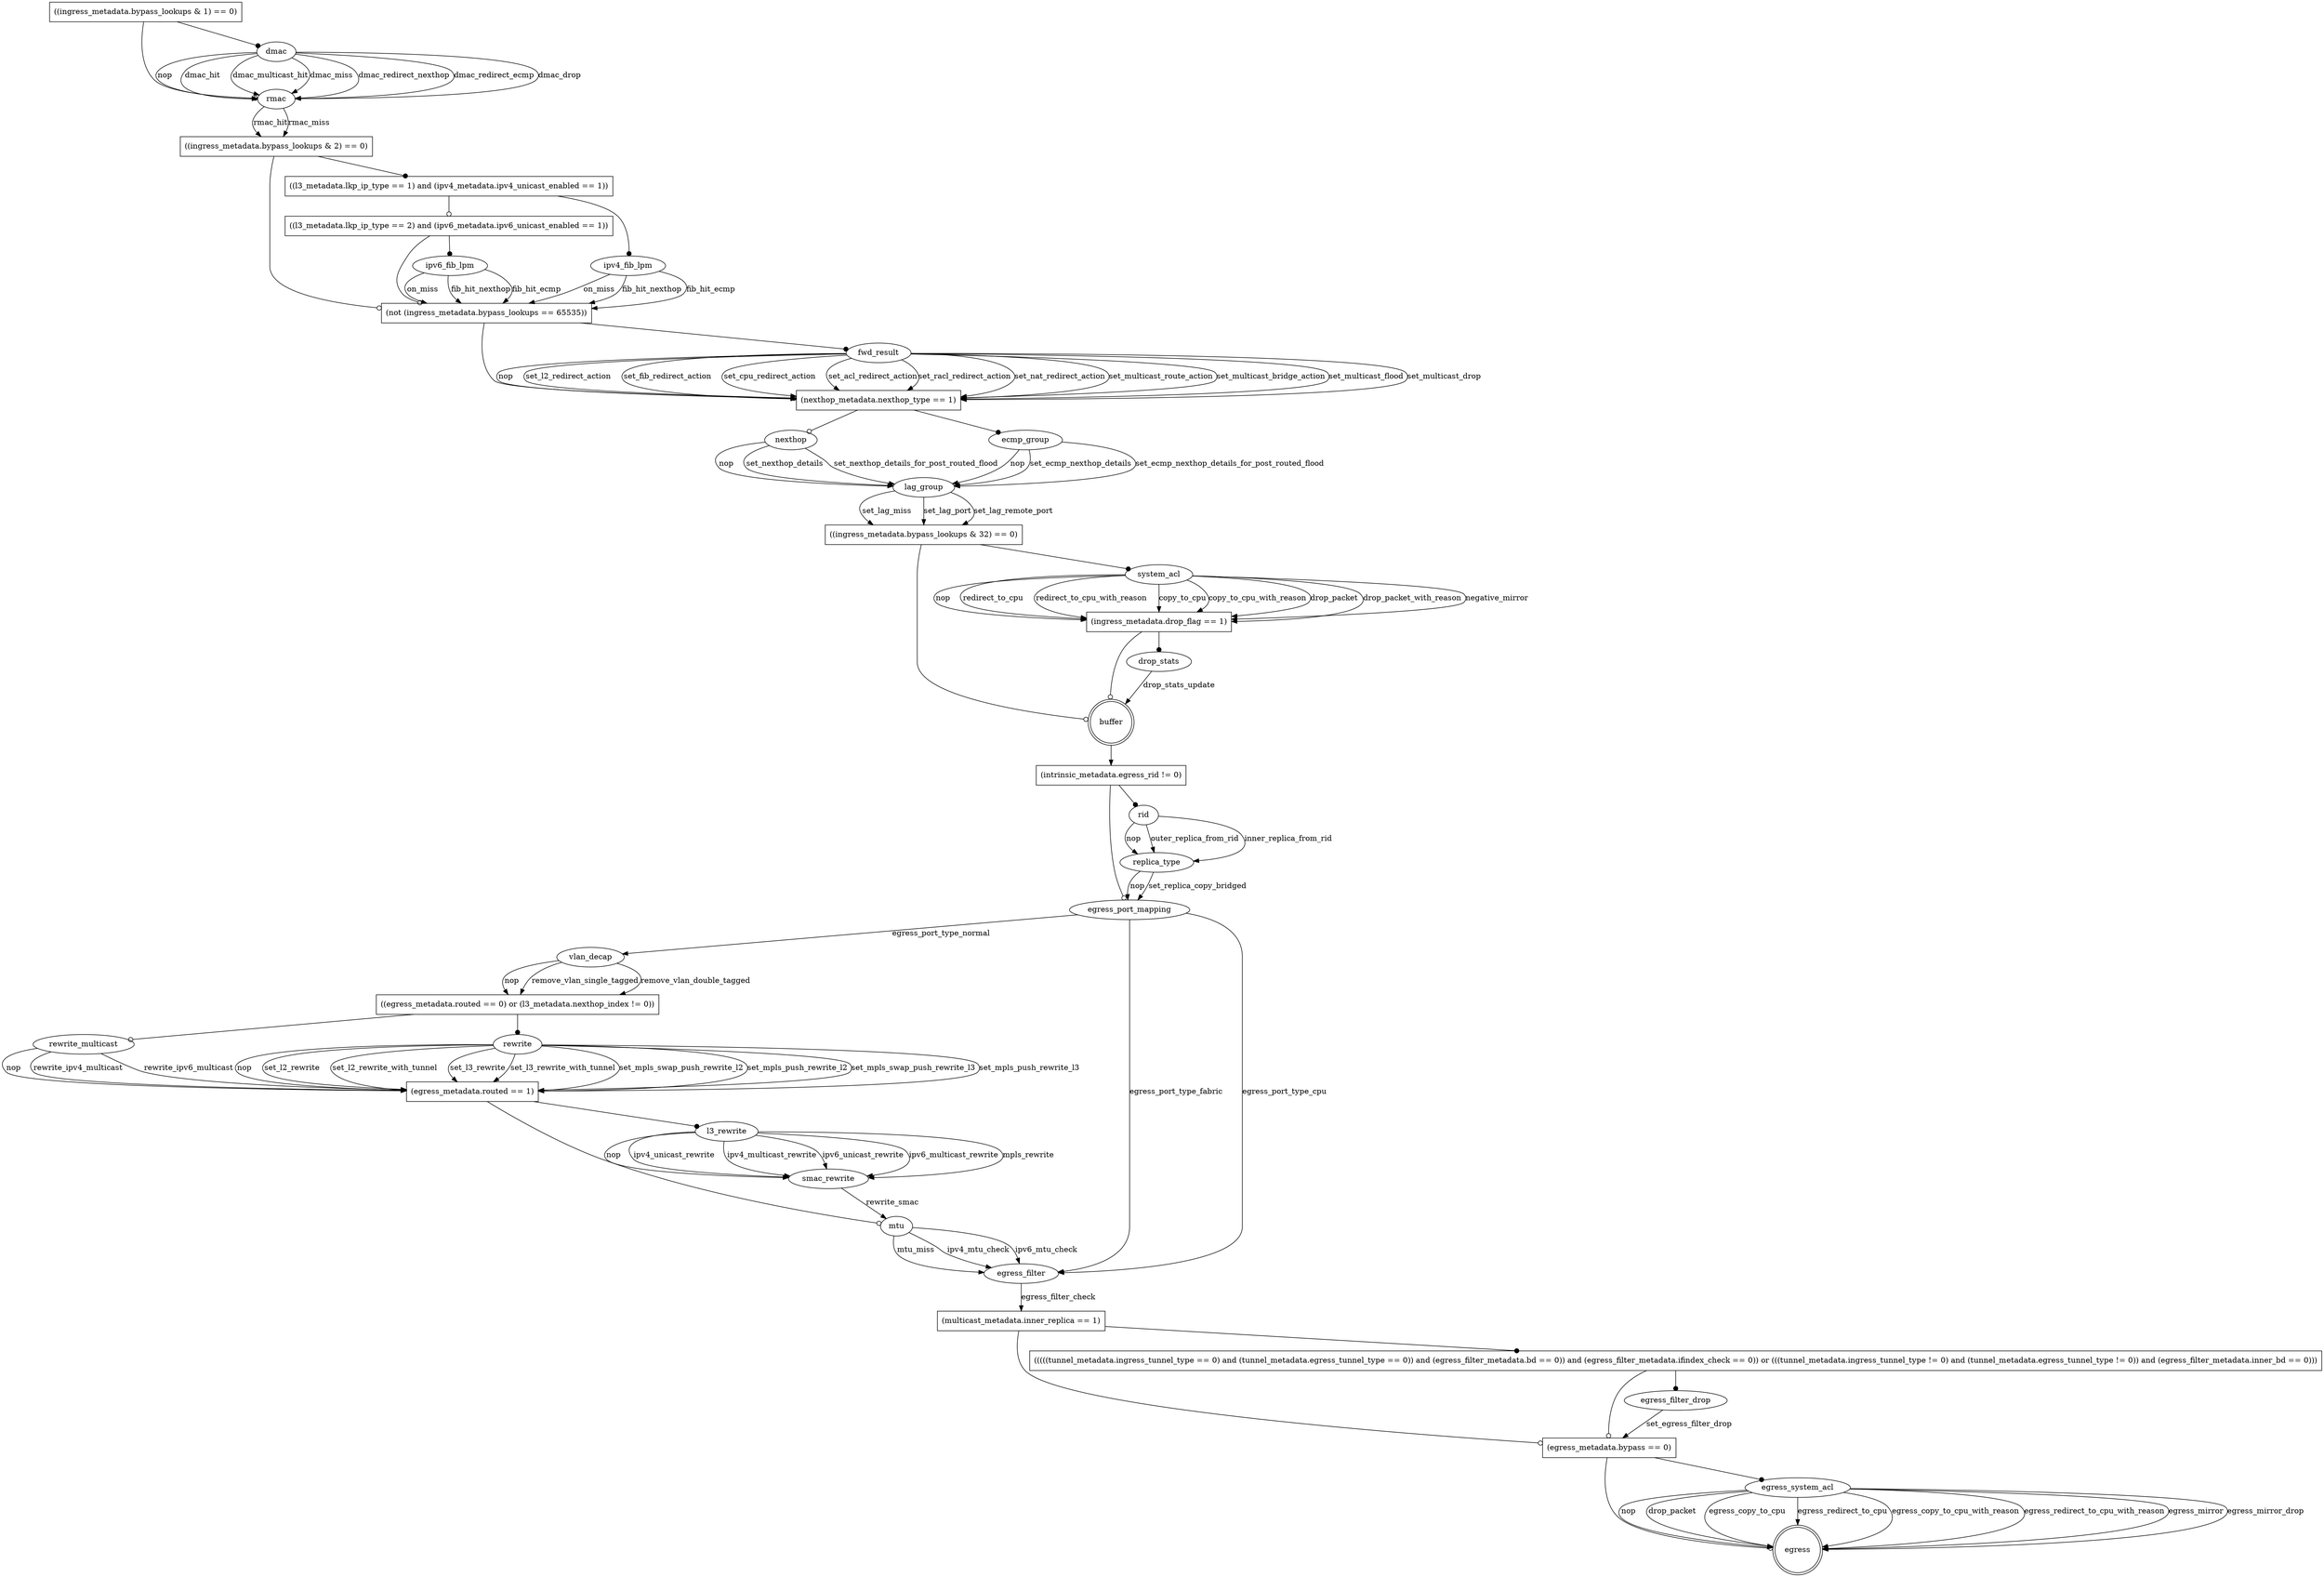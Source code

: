 digraph g {
   buffer [shape=doublecircle];
   egress [shape=doublecircle];
   _condition_0 [shape=box label="((ingress_metadata.bypass_lookups & 1) == 0)"];
   _condition_0 -> rmac [arrowhead=odot];
   rmac [shape=ellipse];
   rmac -> _condition_1 [arrowhead=normal label="rmac_hit"];
   _condition_1 [shape=box label="((ingress_metadata.bypass_lookups & 2) == 0)"];
   _condition_1 -> _condition_4 [arrowhead=odot];
   _condition_4 [shape=box label="(not (ingress_metadata.bypass_lookups == 65535))"];
   _condition_4 -> _condition_5 [arrowhead=odot];
   _condition_5 [shape=box label="(nexthop_metadata.nexthop_type == 1)"];
   _condition_5 -> nexthop [arrowhead=odot];
   nexthop [shape=ellipse];
   nexthop -> lag_group [arrowhead=normal label="nop"];
   lag_group [shape=ellipse];
   lag_group -> _condition_6 [arrowhead=normal label="set_lag_miss"];
   _condition_6 [shape=box label="((ingress_metadata.bypass_lookups & 32) == 0)"];
   _condition_6 -> buffer [arrowhead=odot];
   _condition_6 -> system_acl [arrowhead=dot];
   system_acl [shape=ellipse];
   system_acl -> _condition_7 [arrowhead=normal label="nop"];
   _condition_7 [shape=box label="(ingress_metadata.drop_flag == 1)"];
   _condition_7 -> buffer [arrowhead=odot];
   _condition_7 -> drop_stats [arrowhead=dot];
   drop_stats [shape=ellipse];
   drop_stats -> buffer [arrowhead=normal label="drop_stats_update"];
   system_acl -> _condition_7 [arrowhead=normal label="redirect_to_cpu"];
   system_acl -> _condition_7 [arrowhead=normal label="redirect_to_cpu_with_reason"];
   system_acl -> _condition_7 [arrowhead=normal label="copy_to_cpu"];
   system_acl -> _condition_7 [arrowhead=normal label="copy_to_cpu_with_reason"];
   system_acl -> _condition_7 [arrowhead=normal label="drop_packet"];
   system_acl -> _condition_7 [arrowhead=normal label="drop_packet_with_reason"];
   system_acl -> _condition_7 [arrowhead=normal label="negative_mirror"];
   lag_group -> _condition_6 [arrowhead=normal label="set_lag_port"];
   lag_group -> _condition_6 [arrowhead=normal label="set_lag_remote_port"];
   nexthop -> lag_group [arrowhead=normal label="set_nexthop_details"];
   nexthop -> lag_group [arrowhead=normal label="set_nexthop_details_for_post_routed_flood"];
   _condition_5 -> ecmp_group [arrowhead=dot];
   ecmp_group [shape=ellipse];
   ecmp_group -> lag_group [arrowhead=normal label="nop"];
   ecmp_group -> lag_group [arrowhead=normal label="set_ecmp_nexthop_details"];
   ecmp_group -> lag_group [arrowhead=normal label="set_ecmp_nexthop_details_for_post_routed_flood"];
   _condition_4 -> fwd_result [arrowhead=dot];
   fwd_result [shape=ellipse];
   fwd_result -> _condition_5 [arrowhead=normal label="nop"];
   fwd_result -> _condition_5 [arrowhead=normal label="set_l2_redirect_action"];
   fwd_result -> _condition_5 [arrowhead=normal label="set_fib_redirect_action"];
   fwd_result -> _condition_5 [arrowhead=normal label="set_cpu_redirect_action"];
   fwd_result -> _condition_5 [arrowhead=normal label="set_acl_redirect_action"];
   fwd_result -> _condition_5 [arrowhead=normal label="set_racl_redirect_action"];
   fwd_result -> _condition_5 [arrowhead=normal label="set_nat_redirect_action"];
   fwd_result -> _condition_5 [arrowhead=normal label="set_multicast_route_action"];
   fwd_result -> _condition_5 [arrowhead=normal label="set_multicast_bridge_action"];
   fwd_result -> _condition_5 [arrowhead=normal label="set_multicast_flood"];
   fwd_result -> _condition_5 [arrowhead=normal label="set_multicast_drop"];
   _condition_1 -> _condition_2 [arrowhead=dot];
   _condition_2 [shape=box label="((l3_metadata.lkp_ip_type == 1) and (ipv4_metadata.ipv4_unicast_enabled == 1))"];
   _condition_2 -> _condition_3 [arrowhead=odot];
   _condition_3 [shape=box label="((l3_metadata.lkp_ip_type == 2) and (ipv6_metadata.ipv6_unicast_enabled == 1))"];
   _condition_3 -> _condition_4 [arrowhead=odot];
   _condition_3 -> ipv6_fib_lpm [arrowhead=dot];
   ipv6_fib_lpm [shape=ellipse];
   ipv6_fib_lpm -> _condition_4 [arrowhead=normal label="on_miss"];
   ipv6_fib_lpm -> _condition_4 [arrowhead=normal label="fib_hit_nexthop"];
   ipv6_fib_lpm -> _condition_4 [arrowhead=normal label="fib_hit_ecmp"];
   _condition_2 -> ipv4_fib_lpm [arrowhead=dot];
   ipv4_fib_lpm [shape=ellipse];
   ipv4_fib_lpm -> _condition_4 [arrowhead=normal label="on_miss"];
   ipv4_fib_lpm -> _condition_4 [arrowhead=normal label="fib_hit_nexthop"];
   ipv4_fib_lpm -> _condition_4 [arrowhead=normal label="fib_hit_ecmp"];
   rmac -> _condition_1 [arrowhead=normal label="rmac_miss"];
   _condition_0 -> dmac [arrowhead=dot];
   dmac [shape=ellipse];
   dmac -> rmac [arrowhead=normal label="nop"];
   dmac -> rmac [arrowhead=normal label="dmac_hit"];
   dmac -> rmac [arrowhead=normal label="dmac_multicast_hit"];
   dmac -> rmac [arrowhead=normal label="dmac_miss"];
   dmac -> rmac [arrowhead=normal label="dmac_redirect_nexthop"];
   dmac -> rmac [arrowhead=normal label="dmac_redirect_ecmp"];
   dmac -> rmac [arrowhead=normal label="dmac_drop"];
   buffer -> _condition_8
   _condition_8 [shape=box label="(intrinsic_metadata.egress_rid != 0)"];
   _condition_8 -> egress_port_mapping [arrowhead=odot];
   egress_port_mapping [shape=ellipse];
   egress_port_mapping -> vlan_decap [arrowhead=normal label="egress_port_type_normal"];
   vlan_decap [shape=ellipse];
   vlan_decap -> _condition_9 [arrowhead=normal label="nop"];
   _condition_9 [shape=box label="((egress_metadata.routed == 0) or (l3_metadata.nexthop_index != 0))"];
   _condition_9 -> rewrite_multicast [arrowhead=odot];
   rewrite_multicast [shape=ellipse];
   rewrite_multicast -> _condition_10 [arrowhead=normal label="nop"];
   _condition_10 [shape=box label="(egress_metadata.routed == 1)"];
   _condition_10 -> mtu [arrowhead=odot];
   mtu [shape=ellipse];
   mtu -> egress_filter [arrowhead=normal label="mtu_miss"];
   egress_filter [shape=ellipse];
   egress_filter -> _condition_11 [arrowhead=normal label="egress_filter_check"];
   _condition_11 [shape=box label="(multicast_metadata.inner_replica == 1)"];
   _condition_11 -> _condition_13 [arrowhead=odot];
   _condition_13 [shape=box label="(egress_metadata.bypass == 0)"];
   _condition_13 -> egress [arrowhead=odot];
   _condition_13 -> egress_system_acl [arrowhead=dot];
   egress_system_acl [shape=ellipse];
   egress_system_acl -> egress [arrowhead=normal label="nop"];
   egress_system_acl -> egress [arrowhead=normal label="drop_packet"];
   egress_system_acl -> egress [arrowhead=normal label="egress_copy_to_cpu"];
   egress_system_acl -> egress [arrowhead=normal label="egress_redirect_to_cpu"];
   egress_system_acl -> egress [arrowhead=normal label="egress_copy_to_cpu_with_reason"];
   egress_system_acl -> egress [arrowhead=normal label="egress_redirect_to_cpu_with_reason"];
   egress_system_acl -> egress [arrowhead=normal label="egress_mirror"];
   egress_system_acl -> egress [arrowhead=normal label="egress_mirror_drop"];
   _condition_11 -> _condition_12 [arrowhead=dot];
   _condition_12 [shape=box label="(((((tunnel_metadata.ingress_tunnel_type == 0) and (tunnel_metadata.egress_tunnel_type == 0)) and (egress_filter_metadata.bd == 0)) and (egress_filter_metadata.ifindex_check == 0)) or (((tunnel_metadata.ingress_tunnel_type != 0) and (tunnel_metadata.egress_tunnel_type != 0)) and (egress_filter_metadata.inner_bd == 0)))"];
   _condition_12 -> _condition_13 [arrowhead=odot];
   _condition_12 -> egress_filter_drop [arrowhead=dot];
   egress_filter_drop [shape=ellipse];
   egress_filter_drop -> _condition_13 [arrowhead=normal label="set_egress_filter_drop"];
   mtu -> egress_filter [arrowhead=normal label="ipv4_mtu_check"];
   mtu -> egress_filter [arrowhead=normal label="ipv6_mtu_check"];
   _condition_10 -> l3_rewrite [arrowhead=dot];
   l3_rewrite [shape=ellipse];
   l3_rewrite -> smac_rewrite [arrowhead=normal label="nop"];
   smac_rewrite [shape=ellipse];
   smac_rewrite -> mtu [arrowhead=normal label="rewrite_smac"];
   l3_rewrite -> smac_rewrite [arrowhead=normal label="ipv4_unicast_rewrite"];
   l3_rewrite -> smac_rewrite [arrowhead=normal label="ipv4_multicast_rewrite"];
   l3_rewrite -> smac_rewrite [arrowhead=normal label="ipv6_unicast_rewrite"];
   l3_rewrite -> smac_rewrite [arrowhead=normal label="ipv6_multicast_rewrite"];
   l3_rewrite -> smac_rewrite [arrowhead=normal label="mpls_rewrite"];
   rewrite_multicast -> _condition_10 [arrowhead=normal label="rewrite_ipv4_multicast"];
   rewrite_multicast -> _condition_10 [arrowhead=normal label="rewrite_ipv6_multicast"];
   _condition_9 -> rewrite [arrowhead=dot];
   rewrite [shape=ellipse];
   rewrite -> _condition_10 [arrowhead=normal label="nop"];
   rewrite -> _condition_10 [arrowhead=normal label="set_l2_rewrite"];
   rewrite -> _condition_10 [arrowhead=normal label="set_l2_rewrite_with_tunnel"];
   rewrite -> _condition_10 [arrowhead=normal label="set_l3_rewrite"];
   rewrite -> _condition_10 [arrowhead=normal label="set_l3_rewrite_with_tunnel"];
   rewrite -> _condition_10 [arrowhead=normal label="set_mpls_swap_push_rewrite_l2"];
   rewrite -> _condition_10 [arrowhead=normal label="set_mpls_push_rewrite_l2"];
   rewrite -> _condition_10 [arrowhead=normal label="set_mpls_swap_push_rewrite_l3"];
   rewrite -> _condition_10 [arrowhead=normal label="set_mpls_push_rewrite_l3"];
   vlan_decap -> _condition_9 [arrowhead=normal label="remove_vlan_single_tagged"];
   vlan_decap -> _condition_9 [arrowhead=normal label="remove_vlan_double_tagged"];
   egress_port_mapping -> egress_filter [arrowhead=normal label="egress_port_type_fabric"];
   egress_port_mapping -> egress_filter [arrowhead=normal label="egress_port_type_cpu"];
   _condition_8 -> rid [arrowhead=dot];
   rid [shape=ellipse];
   rid -> replica_type [arrowhead=normal label="nop"];
   replica_type [shape=ellipse];
   replica_type -> egress_port_mapping [arrowhead=normal label="nop"];
   replica_type -> egress_port_mapping [arrowhead=normal label="set_replica_copy_bridged"];
   rid -> replica_type [arrowhead=normal label="outer_replica_from_rid"];
   rid -> replica_type [arrowhead=normal label="inner_replica_from_rid"];
}
